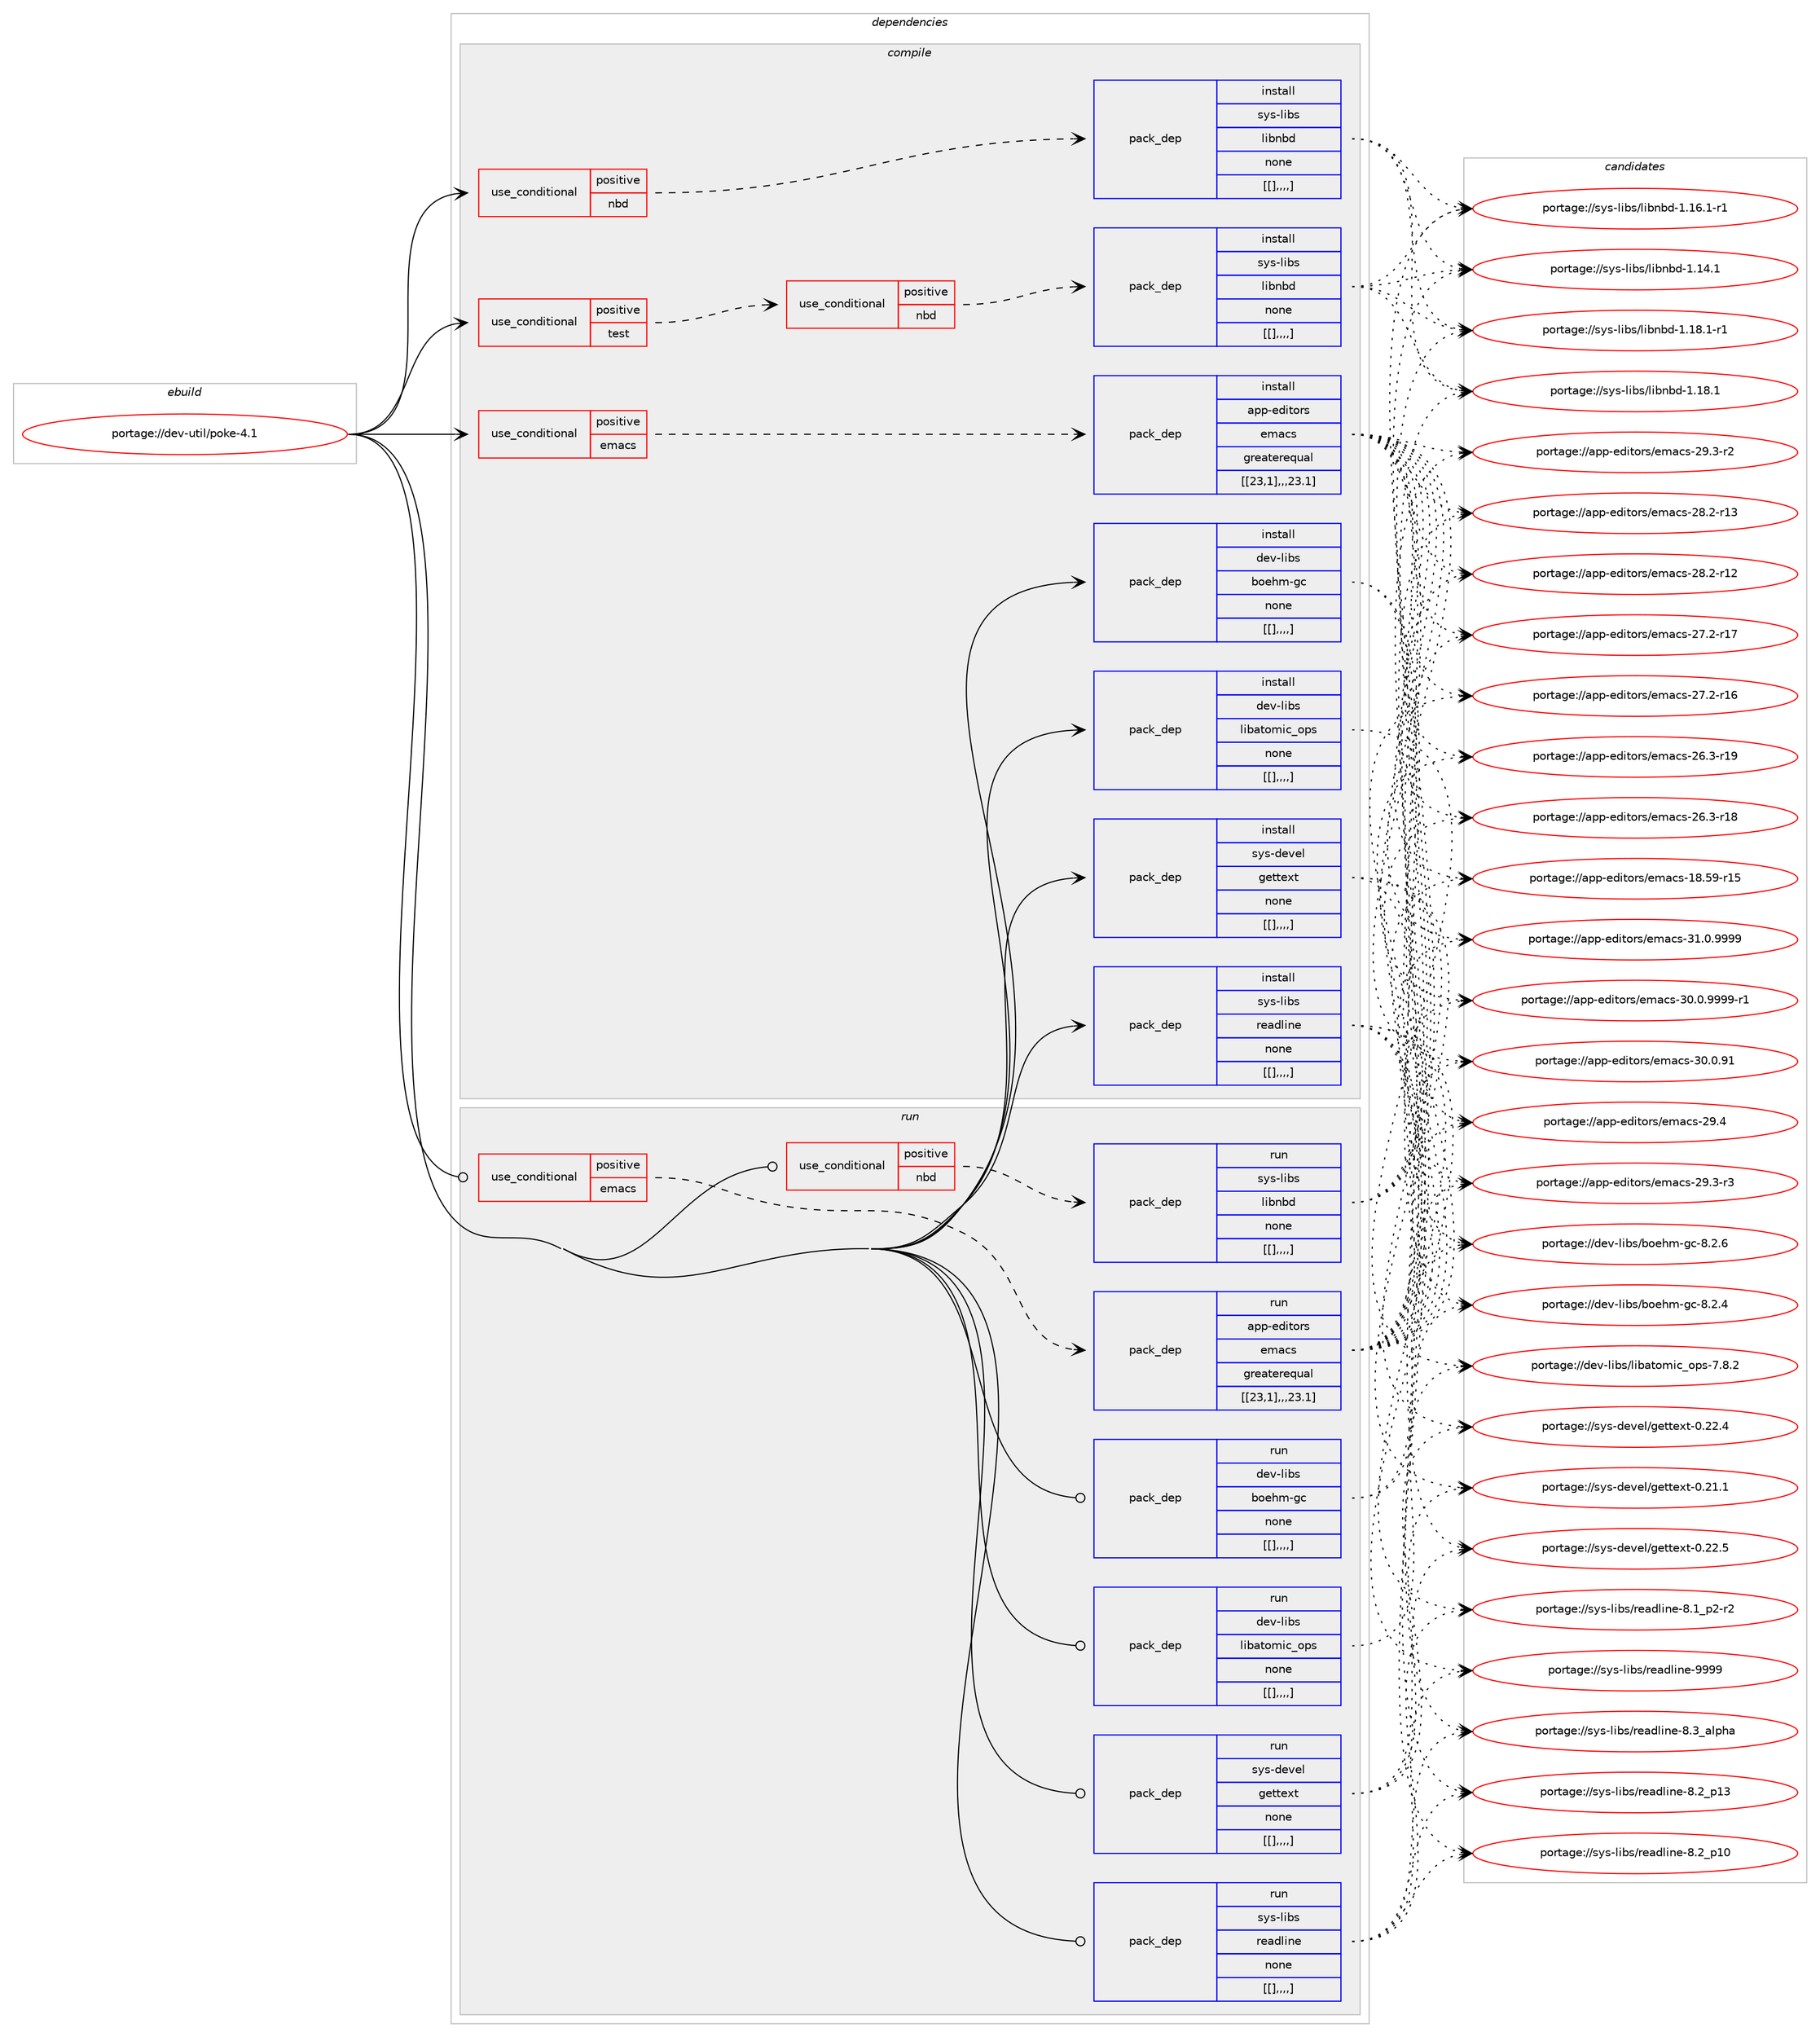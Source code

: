 digraph prolog {

# *************
# Graph options
# *************

newrank=true;
concentrate=true;
compound=true;
graph [rankdir=LR,fontname=Helvetica,fontsize=10,ranksep=1.5];#, ranksep=2.5, nodesep=0.2];
edge  [arrowhead=vee];
node  [fontname=Helvetica,fontsize=10];

# **********
# The ebuild
# **********

subgraph cluster_leftcol {
color=gray;
label=<<i>ebuild</i>>;
id [label="portage://dev-util/poke-4.1", color=red, width=4, href="../dev-util/poke-4.1.svg"];
}

# ****************
# The dependencies
# ****************

subgraph cluster_midcol {
color=gray;
label=<<i>dependencies</i>>;
subgraph cluster_compile {
fillcolor="#eeeeee";
style=filled;
label=<<i>compile</i>>;
subgraph cond63324 {
dependency222327 [label=<<TABLE BORDER="0" CELLBORDER="1" CELLSPACING="0" CELLPADDING="4"><TR><TD ROWSPAN="3" CELLPADDING="10">use_conditional</TD></TR><TR><TD>positive</TD></TR><TR><TD>emacs</TD></TR></TABLE>>, shape=none, color=red];
subgraph pack157570 {
dependency222328 [label=<<TABLE BORDER="0" CELLBORDER="1" CELLSPACING="0" CELLPADDING="4" WIDTH="220"><TR><TD ROWSPAN="6" CELLPADDING="30">pack_dep</TD></TR><TR><TD WIDTH="110">install</TD></TR><TR><TD>app-editors</TD></TR><TR><TD>emacs</TD></TR><TR><TD>greaterequal</TD></TR><TR><TD>[[23,1],,,23.1]</TD></TR></TABLE>>, shape=none, color=blue];
}
dependency222327:e -> dependency222328:w [weight=20,style="dashed",arrowhead="vee"];
}
id:e -> dependency222327:w [weight=20,style="solid",arrowhead="vee"];
subgraph cond63325 {
dependency222329 [label=<<TABLE BORDER="0" CELLBORDER="1" CELLSPACING="0" CELLPADDING="4"><TR><TD ROWSPAN="3" CELLPADDING="10">use_conditional</TD></TR><TR><TD>positive</TD></TR><TR><TD>nbd</TD></TR></TABLE>>, shape=none, color=red];
subgraph pack157571 {
dependency222330 [label=<<TABLE BORDER="0" CELLBORDER="1" CELLSPACING="0" CELLPADDING="4" WIDTH="220"><TR><TD ROWSPAN="6" CELLPADDING="30">pack_dep</TD></TR><TR><TD WIDTH="110">install</TD></TR><TR><TD>sys-libs</TD></TR><TR><TD>libnbd</TD></TR><TR><TD>none</TD></TR><TR><TD>[[],,,,]</TD></TR></TABLE>>, shape=none, color=blue];
}
dependency222329:e -> dependency222330:w [weight=20,style="dashed",arrowhead="vee"];
}
id:e -> dependency222329:w [weight=20,style="solid",arrowhead="vee"];
subgraph cond63326 {
dependency222331 [label=<<TABLE BORDER="0" CELLBORDER="1" CELLSPACING="0" CELLPADDING="4"><TR><TD ROWSPAN="3" CELLPADDING="10">use_conditional</TD></TR><TR><TD>positive</TD></TR><TR><TD>test</TD></TR></TABLE>>, shape=none, color=red];
subgraph cond63327 {
dependency222332 [label=<<TABLE BORDER="0" CELLBORDER="1" CELLSPACING="0" CELLPADDING="4"><TR><TD ROWSPAN="3" CELLPADDING="10">use_conditional</TD></TR><TR><TD>positive</TD></TR><TR><TD>nbd</TD></TR></TABLE>>, shape=none, color=red];
subgraph pack157572 {
dependency222333 [label=<<TABLE BORDER="0" CELLBORDER="1" CELLSPACING="0" CELLPADDING="4" WIDTH="220"><TR><TD ROWSPAN="6" CELLPADDING="30">pack_dep</TD></TR><TR><TD WIDTH="110">install</TD></TR><TR><TD>sys-libs</TD></TR><TR><TD>libnbd</TD></TR><TR><TD>none</TD></TR><TR><TD>[[],,,,]</TD></TR></TABLE>>, shape=none, color=blue];
}
dependency222332:e -> dependency222333:w [weight=20,style="dashed",arrowhead="vee"];
}
dependency222331:e -> dependency222332:w [weight=20,style="dashed",arrowhead="vee"];
}
id:e -> dependency222331:w [weight=20,style="solid",arrowhead="vee"];
subgraph pack157573 {
dependency222334 [label=<<TABLE BORDER="0" CELLBORDER="1" CELLSPACING="0" CELLPADDING="4" WIDTH="220"><TR><TD ROWSPAN="6" CELLPADDING="30">pack_dep</TD></TR><TR><TD WIDTH="110">install</TD></TR><TR><TD>dev-libs</TD></TR><TR><TD>boehm-gc</TD></TR><TR><TD>none</TD></TR><TR><TD>[[],,,,]</TD></TR></TABLE>>, shape=none, color=blue];
}
id:e -> dependency222334:w [weight=20,style="solid",arrowhead="vee"];
subgraph pack157574 {
dependency222335 [label=<<TABLE BORDER="0" CELLBORDER="1" CELLSPACING="0" CELLPADDING="4" WIDTH="220"><TR><TD ROWSPAN="6" CELLPADDING="30">pack_dep</TD></TR><TR><TD WIDTH="110">install</TD></TR><TR><TD>dev-libs</TD></TR><TR><TD>libatomic_ops</TD></TR><TR><TD>none</TD></TR><TR><TD>[[],,,,]</TD></TR></TABLE>>, shape=none, color=blue];
}
id:e -> dependency222335:w [weight=20,style="solid",arrowhead="vee"];
subgraph pack157575 {
dependency222336 [label=<<TABLE BORDER="0" CELLBORDER="1" CELLSPACING="0" CELLPADDING="4" WIDTH="220"><TR><TD ROWSPAN="6" CELLPADDING="30">pack_dep</TD></TR><TR><TD WIDTH="110">install</TD></TR><TR><TD>sys-devel</TD></TR><TR><TD>gettext</TD></TR><TR><TD>none</TD></TR><TR><TD>[[],,,,]</TD></TR></TABLE>>, shape=none, color=blue];
}
id:e -> dependency222336:w [weight=20,style="solid",arrowhead="vee"];
subgraph pack157576 {
dependency222337 [label=<<TABLE BORDER="0" CELLBORDER="1" CELLSPACING="0" CELLPADDING="4" WIDTH="220"><TR><TD ROWSPAN="6" CELLPADDING="30">pack_dep</TD></TR><TR><TD WIDTH="110">install</TD></TR><TR><TD>sys-libs</TD></TR><TR><TD>readline</TD></TR><TR><TD>none</TD></TR><TR><TD>[[],,,,]</TD></TR></TABLE>>, shape=none, color=blue];
}
id:e -> dependency222337:w [weight=20,style="solid",arrowhead="vee"];
}
subgraph cluster_compileandrun {
fillcolor="#eeeeee";
style=filled;
label=<<i>compile and run</i>>;
}
subgraph cluster_run {
fillcolor="#eeeeee";
style=filled;
label=<<i>run</i>>;
subgraph cond63328 {
dependency222338 [label=<<TABLE BORDER="0" CELLBORDER="1" CELLSPACING="0" CELLPADDING="4"><TR><TD ROWSPAN="3" CELLPADDING="10">use_conditional</TD></TR><TR><TD>positive</TD></TR><TR><TD>emacs</TD></TR></TABLE>>, shape=none, color=red];
subgraph pack157577 {
dependency222339 [label=<<TABLE BORDER="0" CELLBORDER="1" CELLSPACING="0" CELLPADDING="4" WIDTH="220"><TR><TD ROWSPAN="6" CELLPADDING="30">pack_dep</TD></TR><TR><TD WIDTH="110">run</TD></TR><TR><TD>app-editors</TD></TR><TR><TD>emacs</TD></TR><TR><TD>greaterequal</TD></TR><TR><TD>[[23,1],,,23.1]</TD></TR></TABLE>>, shape=none, color=blue];
}
dependency222338:e -> dependency222339:w [weight=20,style="dashed",arrowhead="vee"];
}
id:e -> dependency222338:w [weight=20,style="solid",arrowhead="odot"];
subgraph cond63329 {
dependency222340 [label=<<TABLE BORDER="0" CELLBORDER="1" CELLSPACING="0" CELLPADDING="4"><TR><TD ROWSPAN="3" CELLPADDING="10">use_conditional</TD></TR><TR><TD>positive</TD></TR><TR><TD>nbd</TD></TR></TABLE>>, shape=none, color=red];
subgraph pack157578 {
dependency222341 [label=<<TABLE BORDER="0" CELLBORDER="1" CELLSPACING="0" CELLPADDING="4" WIDTH="220"><TR><TD ROWSPAN="6" CELLPADDING="30">pack_dep</TD></TR><TR><TD WIDTH="110">run</TD></TR><TR><TD>sys-libs</TD></TR><TR><TD>libnbd</TD></TR><TR><TD>none</TD></TR><TR><TD>[[],,,,]</TD></TR></TABLE>>, shape=none, color=blue];
}
dependency222340:e -> dependency222341:w [weight=20,style="dashed",arrowhead="vee"];
}
id:e -> dependency222340:w [weight=20,style="solid",arrowhead="odot"];
subgraph pack157579 {
dependency222342 [label=<<TABLE BORDER="0" CELLBORDER="1" CELLSPACING="0" CELLPADDING="4" WIDTH="220"><TR><TD ROWSPAN="6" CELLPADDING="30">pack_dep</TD></TR><TR><TD WIDTH="110">run</TD></TR><TR><TD>dev-libs</TD></TR><TR><TD>boehm-gc</TD></TR><TR><TD>none</TD></TR><TR><TD>[[],,,,]</TD></TR></TABLE>>, shape=none, color=blue];
}
id:e -> dependency222342:w [weight=20,style="solid",arrowhead="odot"];
subgraph pack157580 {
dependency222343 [label=<<TABLE BORDER="0" CELLBORDER="1" CELLSPACING="0" CELLPADDING="4" WIDTH="220"><TR><TD ROWSPAN="6" CELLPADDING="30">pack_dep</TD></TR><TR><TD WIDTH="110">run</TD></TR><TR><TD>dev-libs</TD></TR><TR><TD>libatomic_ops</TD></TR><TR><TD>none</TD></TR><TR><TD>[[],,,,]</TD></TR></TABLE>>, shape=none, color=blue];
}
id:e -> dependency222343:w [weight=20,style="solid",arrowhead="odot"];
subgraph pack157581 {
dependency222344 [label=<<TABLE BORDER="0" CELLBORDER="1" CELLSPACING="0" CELLPADDING="4" WIDTH="220"><TR><TD ROWSPAN="6" CELLPADDING="30">pack_dep</TD></TR><TR><TD WIDTH="110">run</TD></TR><TR><TD>sys-devel</TD></TR><TR><TD>gettext</TD></TR><TR><TD>none</TD></TR><TR><TD>[[],,,,]</TD></TR></TABLE>>, shape=none, color=blue];
}
id:e -> dependency222344:w [weight=20,style="solid",arrowhead="odot"];
subgraph pack157582 {
dependency222345 [label=<<TABLE BORDER="0" CELLBORDER="1" CELLSPACING="0" CELLPADDING="4" WIDTH="220"><TR><TD ROWSPAN="6" CELLPADDING="30">pack_dep</TD></TR><TR><TD WIDTH="110">run</TD></TR><TR><TD>sys-libs</TD></TR><TR><TD>readline</TD></TR><TR><TD>none</TD></TR><TR><TD>[[],,,,]</TD></TR></TABLE>>, shape=none, color=blue];
}
id:e -> dependency222345:w [weight=20,style="solid",arrowhead="odot"];
}
}

# **************
# The candidates
# **************

subgraph cluster_choices {
rank=same;
color=gray;
label=<<i>candidates</i>>;

subgraph choice157570 {
color=black;
nodesep=1;
choice971121124510110010511611111411547101109979911545514946484657575757 [label="portage://app-editors/emacs-31.0.9999", color=red, width=4,href="../app-editors/emacs-31.0.9999.svg"];
choice9711211245101100105116111114115471011099799115455148464846575757574511449 [label="portage://app-editors/emacs-30.0.9999-r1", color=red, width=4,href="../app-editors/emacs-30.0.9999-r1.svg"];
choice97112112451011001051161111141154710110997991154551484648465749 [label="portage://app-editors/emacs-30.0.91", color=red, width=4,href="../app-editors/emacs-30.0.91.svg"];
choice97112112451011001051161111141154710110997991154550574652 [label="portage://app-editors/emacs-29.4", color=red, width=4,href="../app-editors/emacs-29.4.svg"];
choice971121124510110010511611111411547101109979911545505746514511451 [label="portage://app-editors/emacs-29.3-r3", color=red, width=4,href="../app-editors/emacs-29.3-r3.svg"];
choice971121124510110010511611111411547101109979911545505746514511450 [label="portage://app-editors/emacs-29.3-r2", color=red, width=4,href="../app-editors/emacs-29.3-r2.svg"];
choice97112112451011001051161111141154710110997991154550564650451144951 [label="portage://app-editors/emacs-28.2-r13", color=red, width=4,href="../app-editors/emacs-28.2-r13.svg"];
choice97112112451011001051161111141154710110997991154550564650451144950 [label="portage://app-editors/emacs-28.2-r12", color=red, width=4,href="../app-editors/emacs-28.2-r12.svg"];
choice97112112451011001051161111141154710110997991154550554650451144955 [label="portage://app-editors/emacs-27.2-r17", color=red, width=4,href="../app-editors/emacs-27.2-r17.svg"];
choice97112112451011001051161111141154710110997991154550554650451144954 [label="portage://app-editors/emacs-27.2-r16", color=red, width=4,href="../app-editors/emacs-27.2-r16.svg"];
choice97112112451011001051161111141154710110997991154550544651451144957 [label="portage://app-editors/emacs-26.3-r19", color=red, width=4,href="../app-editors/emacs-26.3-r19.svg"];
choice97112112451011001051161111141154710110997991154550544651451144956 [label="portage://app-editors/emacs-26.3-r18", color=red, width=4,href="../app-editors/emacs-26.3-r18.svg"];
choice9711211245101100105116111114115471011099799115454956465357451144953 [label="portage://app-editors/emacs-18.59-r15", color=red, width=4,href="../app-editors/emacs-18.59-r15.svg"];
dependency222328:e -> choice971121124510110010511611111411547101109979911545514946484657575757:w [style=dotted,weight="100"];
dependency222328:e -> choice9711211245101100105116111114115471011099799115455148464846575757574511449:w [style=dotted,weight="100"];
dependency222328:e -> choice97112112451011001051161111141154710110997991154551484648465749:w [style=dotted,weight="100"];
dependency222328:e -> choice97112112451011001051161111141154710110997991154550574652:w [style=dotted,weight="100"];
dependency222328:e -> choice971121124510110010511611111411547101109979911545505746514511451:w [style=dotted,weight="100"];
dependency222328:e -> choice971121124510110010511611111411547101109979911545505746514511450:w [style=dotted,weight="100"];
dependency222328:e -> choice97112112451011001051161111141154710110997991154550564650451144951:w [style=dotted,weight="100"];
dependency222328:e -> choice97112112451011001051161111141154710110997991154550564650451144950:w [style=dotted,weight="100"];
dependency222328:e -> choice97112112451011001051161111141154710110997991154550554650451144955:w [style=dotted,weight="100"];
dependency222328:e -> choice97112112451011001051161111141154710110997991154550554650451144954:w [style=dotted,weight="100"];
dependency222328:e -> choice97112112451011001051161111141154710110997991154550544651451144957:w [style=dotted,weight="100"];
dependency222328:e -> choice97112112451011001051161111141154710110997991154550544651451144956:w [style=dotted,weight="100"];
dependency222328:e -> choice9711211245101100105116111114115471011099799115454956465357451144953:w [style=dotted,weight="100"];
}
subgraph choice157571 {
color=black;
nodesep=1;
choice1151211154510810598115471081059811098100454946495646494511449 [label="portage://sys-libs/libnbd-1.18.1-r1", color=red, width=4,href="../sys-libs/libnbd-1.18.1-r1.svg"];
choice115121115451081059811547108105981109810045494649564649 [label="portage://sys-libs/libnbd-1.18.1", color=red, width=4,href="../sys-libs/libnbd-1.18.1.svg"];
choice1151211154510810598115471081059811098100454946495446494511449 [label="portage://sys-libs/libnbd-1.16.1-r1", color=red, width=4,href="../sys-libs/libnbd-1.16.1-r1.svg"];
choice115121115451081059811547108105981109810045494649524649 [label="portage://sys-libs/libnbd-1.14.1", color=red, width=4,href="../sys-libs/libnbd-1.14.1.svg"];
dependency222330:e -> choice1151211154510810598115471081059811098100454946495646494511449:w [style=dotted,weight="100"];
dependency222330:e -> choice115121115451081059811547108105981109810045494649564649:w [style=dotted,weight="100"];
dependency222330:e -> choice1151211154510810598115471081059811098100454946495446494511449:w [style=dotted,weight="100"];
dependency222330:e -> choice115121115451081059811547108105981109810045494649524649:w [style=dotted,weight="100"];
}
subgraph choice157572 {
color=black;
nodesep=1;
choice1151211154510810598115471081059811098100454946495646494511449 [label="portage://sys-libs/libnbd-1.18.1-r1", color=red, width=4,href="../sys-libs/libnbd-1.18.1-r1.svg"];
choice115121115451081059811547108105981109810045494649564649 [label="portage://sys-libs/libnbd-1.18.1", color=red, width=4,href="../sys-libs/libnbd-1.18.1.svg"];
choice1151211154510810598115471081059811098100454946495446494511449 [label="portage://sys-libs/libnbd-1.16.1-r1", color=red, width=4,href="../sys-libs/libnbd-1.16.1-r1.svg"];
choice115121115451081059811547108105981109810045494649524649 [label="portage://sys-libs/libnbd-1.14.1", color=red, width=4,href="../sys-libs/libnbd-1.14.1.svg"];
dependency222333:e -> choice1151211154510810598115471081059811098100454946495646494511449:w [style=dotted,weight="100"];
dependency222333:e -> choice115121115451081059811547108105981109810045494649564649:w [style=dotted,weight="100"];
dependency222333:e -> choice1151211154510810598115471081059811098100454946495446494511449:w [style=dotted,weight="100"];
dependency222333:e -> choice115121115451081059811547108105981109810045494649524649:w [style=dotted,weight="100"];
}
subgraph choice157573 {
color=black;
nodesep=1;
choice100101118451081059811547981111011041094510399455646504654 [label="portage://dev-libs/boehm-gc-8.2.6", color=red, width=4,href="../dev-libs/boehm-gc-8.2.6.svg"];
choice100101118451081059811547981111011041094510399455646504652 [label="portage://dev-libs/boehm-gc-8.2.4", color=red, width=4,href="../dev-libs/boehm-gc-8.2.4.svg"];
dependency222334:e -> choice100101118451081059811547981111011041094510399455646504654:w [style=dotted,weight="100"];
dependency222334:e -> choice100101118451081059811547981111011041094510399455646504652:w [style=dotted,weight="100"];
}
subgraph choice157574 {
color=black;
nodesep=1;
choice10010111845108105981154710810598971161111091059995111112115455546564650 [label="portage://dev-libs/libatomic_ops-7.8.2", color=red, width=4,href="../dev-libs/libatomic_ops-7.8.2.svg"];
dependency222335:e -> choice10010111845108105981154710810598971161111091059995111112115455546564650:w [style=dotted,weight="100"];
}
subgraph choice157575 {
color=black;
nodesep=1;
choice115121115451001011181011084710310111611610112011645484650504653 [label="portage://sys-devel/gettext-0.22.5", color=red, width=4,href="../sys-devel/gettext-0.22.5.svg"];
choice115121115451001011181011084710310111611610112011645484650504652 [label="portage://sys-devel/gettext-0.22.4", color=red, width=4,href="../sys-devel/gettext-0.22.4.svg"];
choice115121115451001011181011084710310111611610112011645484650494649 [label="portage://sys-devel/gettext-0.21.1", color=red, width=4,href="../sys-devel/gettext-0.21.1.svg"];
dependency222336:e -> choice115121115451001011181011084710310111611610112011645484650504653:w [style=dotted,weight="100"];
dependency222336:e -> choice115121115451001011181011084710310111611610112011645484650504652:w [style=dotted,weight="100"];
dependency222336:e -> choice115121115451001011181011084710310111611610112011645484650494649:w [style=dotted,weight="100"];
}
subgraph choice157576 {
color=black;
nodesep=1;
choice115121115451081059811547114101971001081051101014557575757 [label="portage://sys-libs/readline-9999", color=red, width=4,href="../sys-libs/readline-9999.svg"];
choice1151211154510810598115471141019710010810511010145564651959710811210497 [label="portage://sys-libs/readline-8.3_alpha", color=red, width=4,href="../sys-libs/readline-8.3_alpha.svg"];
choice1151211154510810598115471141019710010810511010145564650951124951 [label="portage://sys-libs/readline-8.2_p13", color=red, width=4,href="../sys-libs/readline-8.2_p13.svg"];
choice1151211154510810598115471141019710010810511010145564650951124948 [label="portage://sys-libs/readline-8.2_p10", color=red, width=4,href="../sys-libs/readline-8.2_p10.svg"];
choice115121115451081059811547114101971001081051101014556464995112504511450 [label="portage://sys-libs/readline-8.1_p2-r2", color=red, width=4,href="../sys-libs/readline-8.1_p2-r2.svg"];
dependency222337:e -> choice115121115451081059811547114101971001081051101014557575757:w [style=dotted,weight="100"];
dependency222337:e -> choice1151211154510810598115471141019710010810511010145564651959710811210497:w [style=dotted,weight="100"];
dependency222337:e -> choice1151211154510810598115471141019710010810511010145564650951124951:w [style=dotted,weight="100"];
dependency222337:e -> choice1151211154510810598115471141019710010810511010145564650951124948:w [style=dotted,weight="100"];
dependency222337:e -> choice115121115451081059811547114101971001081051101014556464995112504511450:w [style=dotted,weight="100"];
}
subgraph choice157577 {
color=black;
nodesep=1;
choice971121124510110010511611111411547101109979911545514946484657575757 [label="portage://app-editors/emacs-31.0.9999", color=red, width=4,href="../app-editors/emacs-31.0.9999.svg"];
choice9711211245101100105116111114115471011099799115455148464846575757574511449 [label="portage://app-editors/emacs-30.0.9999-r1", color=red, width=4,href="../app-editors/emacs-30.0.9999-r1.svg"];
choice97112112451011001051161111141154710110997991154551484648465749 [label="portage://app-editors/emacs-30.0.91", color=red, width=4,href="../app-editors/emacs-30.0.91.svg"];
choice97112112451011001051161111141154710110997991154550574652 [label="portage://app-editors/emacs-29.4", color=red, width=4,href="../app-editors/emacs-29.4.svg"];
choice971121124510110010511611111411547101109979911545505746514511451 [label="portage://app-editors/emacs-29.3-r3", color=red, width=4,href="../app-editors/emacs-29.3-r3.svg"];
choice971121124510110010511611111411547101109979911545505746514511450 [label="portage://app-editors/emacs-29.3-r2", color=red, width=4,href="../app-editors/emacs-29.3-r2.svg"];
choice97112112451011001051161111141154710110997991154550564650451144951 [label="portage://app-editors/emacs-28.2-r13", color=red, width=4,href="../app-editors/emacs-28.2-r13.svg"];
choice97112112451011001051161111141154710110997991154550564650451144950 [label="portage://app-editors/emacs-28.2-r12", color=red, width=4,href="../app-editors/emacs-28.2-r12.svg"];
choice97112112451011001051161111141154710110997991154550554650451144955 [label="portage://app-editors/emacs-27.2-r17", color=red, width=4,href="../app-editors/emacs-27.2-r17.svg"];
choice97112112451011001051161111141154710110997991154550554650451144954 [label="portage://app-editors/emacs-27.2-r16", color=red, width=4,href="../app-editors/emacs-27.2-r16.svg"];
choice97112112451011001051161111141154710110997991154550544651451144957 [label="portage://app-editors/emacs-26.3-r19", color=red, width=4,href="../app-editors/emacs-26.3-r19.svg"];
choice97112112451011001051161111141154710110997991154550544651451144956 [label="portage://app-editors/emacs-26.3-r18", color=red, width=4,href="../app-editors/emacs-26.3-r18.svg"];
choice9711211245101100105116111114115471011099799115454956465357451144953 [label="portage://app-editors/emacs-18.59-r15", color=red, width=4,href="../app-editors/emacs-18.59-r15.svg"];
dependency222339:e -> choice971121124510110010511611111411547101109979911545514946484657575757:w [style=dotted,weight="100"];
dependency222339:e -> choice9711211245101100105116111114115471011099799115455148464846575757574511449:w [style=dotted,weight="100"];
dependency222339:e -> choice97112112451011001051161111141154710110997991154551484648465749:w [style=dotted,weight="100"];
dependency222339:e -> choice97112112451011001051161111141154710110997991154550574652:w [style=dotted,weight="100"];
dependency222339:e -> choice971121124510110010511611111411547101109979911545505746514511451:w [style=dotted,weight="100"];
dependency222339:e -> choice971121124510110010511611111411547101109979911545505746514511450:w [style=dotted,weight="100"];
dependency222339:e -> choice97112112451011001051161111141154710110997991154550564650451144951:w [style=dotted,weight="100"];
dependency222339:e -> choice97112112451011001051161111141154710110997991154550564650451144950:w [style=dotted,weight="100"];
dependency222339:e -> choice97112112451011001051161111141154710110997991154550554650451144955:w [style=dotted,weight="100"];
dependency222339:e -> choice97112112451011001051161111141154710110997991154550554650451144954:w [style=dotted,weight="100"];
dependency222339:e -> choice97112112451011001051161111141154710110997991154550544651451144957:w [style=dotted,weight="100"];
dependency222339:e -> choice97112112451011001051161111141154710110997991154550544651451144956:w [style=dotted,weight="100"];
dependency222339:e -> choice9711211245101100105116111114115471011099799115454956465357451144953:w [style=dotted,weight="100"];
}
subgraph choice157578 {
color=black;
nodesep=1;
choice1151211154510810598115471081059811098100454946495646494511449 [label="portage://sys-libs/libnbd-1.18.1-r1", color=red, width=4,href="../sys-libs/libnbd-1.18.1-r1.svg"];
choice115121115451081059811547108105981109810045494649564649 [label="portage://sys-libs/libnbd-1.18.1", color=red, width=4,href="../sys-libs/libnbd-1.18.1.svg"];
choice1151211154510810598115471081059811098100454946495446494511449 [label="portage://sys-libs/libnbd-1.16.1-r1", color=red, width=4,href="../sys-libs/libnbd-1.16.1-r1.svg"];
choice115121115451081059811547108105981109810045494649524649 [label="portage://sys-libs/libnbd-1.14.1", color=red, width=4,href="../sys-libs/libnbd-1.14.1.svg"];
dependency222341:e -> choice1151211154510810598115471081059811098100454946495646494511449:w [style=dotted,weight="100"];
dependency222341:e -> choice115121115451081059811547108105981109810045494649564649:w [style=dotted,weight="100"];
dependency222341:e -> choice1151211154510810598115471081059811098100454946495446494511449:w [style=dotted,weight="100"];
dependency222341:e -> choice115121115451081059811547108105981109810045494649524649:w [style=dotted,weight="100"];
}
subgraph choice157579 {
color=black;
nodesep=1;
choice100101118451081059811547981111011041094510399455646504654 [label="portage://dev-libs/boehm-gc-8.2.6", color=red, width=4,href="../dev-libs/boehm-gc-8.2.6.svg"];
choice100101118451081059811547981111011041094510399455646504652 [label="portage://dev-libs/boehm-gc-8.2.4", color=red, width=4,href="../dev-libs/boehm-gc-8.2.4.svg"];
dependency222342:e -> choice100101118451081059811547981111011041094510399455646504654:w [style=dotted,weight="100"];
dependency222342:e -> choice100101118451081059811547981111011041094510399455646504652:w [style=dotted,weight="100"];
}
subgraph choice157580 {
color=black;
nodesep=1;
choice10010111845108105981154710810598971161111091059995111112115455546564650 [label="portage://dev-libs/libatomic_ops-7.8.2", color=red, width=4,href="../dev-libs/libatomic_ops-7.8.2.svg"];
dependency222343:e -> choice10010111845108105981154710810598971161111091059995111112115455546564650:w [style=dotted,weight="100"];
}
subgraph choice157581 {
color=black;
nodesep=1;
choice115121115451001011181011084710310111611610112011645484650504653 [label="portage://sys-devel/gettext-0.22.5", color=red, width=4,href="../sys-devel/gettext-0.22.5.svg"];
choice115121115451001011181011084710310111611610112011645484650504652 [label="portage://sys-devel/gettext-0.22.4", color=red, width=4,href="../sys-devel/gettext-0.22.4.svg"];
choice115121115451001011181011084710310111611610112011645484650494649 [label="portage://sys-devel/gettext-0.21.1", color=red, width=4,href="../sys-devel/gettext-0.21.1.svg"];
dependency222344:e -> choice115121115451001011181011084710310111611610112011645484650504653:w [style=dotted,weight="100"];
dependency222344:e -> choice115121115451001011181011084710310111611610112011645484650504652:w [style=dotted,weight="100"];
dependency222344:e -> choice115121115451001011181011084710310111611610112011645484650494649:w [style=dotted,weight="100"];
}
subgraph choice157582 {
color=black;
nodesep=1;
choice115121115451081059811547114101971001081051101014557575757 [label="portage://sys-libs/readline-9999", color=red, width=4,href="../sys-libs/readline-9999.svg"];
choice1151211154510810598115471141019710010810511010145564651959710811210497 [label="portage://sys-libs/readline-8.3_alpha", color=red, width=4,href="../sys-libs/readline-8.3_alpha.svg"];
choice1151211154510810598115471141019710010810511010145564650951124951 [label="portage://sys-libs/readline-8.2_p13", color=red, width=4,href="../sys-libs/readline-8.2_p13.svg"];
choice1151211154510810598115471141019710010810511010145564650951124948 [label="portage://sys-libs/readline-8.2_p10", color=red, width=4,href="../sys-libs/readline-8.2_p10.svg"];
choice115121115451081059811547114101971001081051101014556464995112504511450 [label="portage://sys-libs/readline-8.1_p2-r2", color=red, width=4,href="../sys-libs/readline-8.1_p2-r2.svg"];
dependency222345:e -> choice115121115451081059811547114101971001081051101014557575757:w [style=dotted,weight="100"];
dependency222345:e -> choice1151211154510810598115471141019710010810511010145564651959710811210497:w [style=dotted,weight="100"];
dependency222345:e -> choice1151211154510810598115471141019710010810511010145564650951124951:w [style=dotted,weight="100"];
dependency222345:e -> choice1151211154510810598115471141019710010810511010145564650951124948:w [style=dotted,weight="100"];
dependency222345:e -> choice115121115451081059811547114101971001081051101014556464995112504511450:w [style=dotted,weight="100"];
}
}

}
